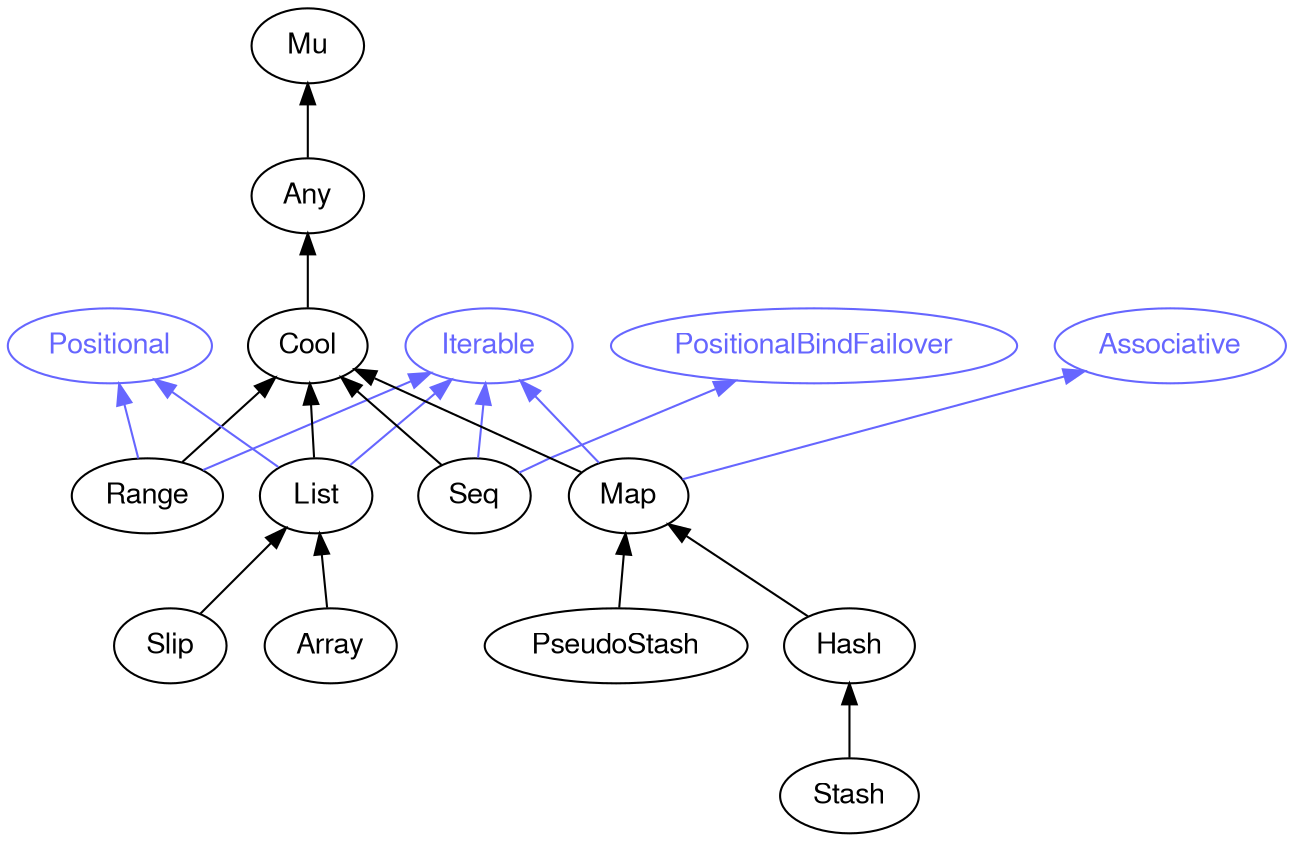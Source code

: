 digraph "perl6-type-graph" {
    rankdir=BT;
    splines=polyline;
    overlap=false; 
    // Types
    "Iterable" [color="#6666FF", fontcolor="#6666FF", href="/type/Iterable", fontname="FreeSans"];
    "Mu" [color="#000000", fontcolor="#000000", href="/type/Mu", fontname="FreeSans"];
    "Any" [color="#000000", fontcolor="#000000", href="/type/Any", fontname="FreeSans"];
    "Cool" [color="#000000", fontcolor="#000000", href="/type/Cool", fontname="FreeSans"];
    "Positional" [color="#6666FF", fontcolor="#6666FF", href="/type/Positional", fontname="FreeSans"];
    "Range" [color="#000000", fontcolor="#000000", href="/type/Range", fontname="FreeSans"];
    "List" [color="#000000", fontcolor="#000000", href="/type/List", fontname="FreeSans"];
    "PositionalBindFailover" [color="#6666FF", fontcolor="#6666FF", href="/type/PositionalBindFailover", fontname="FreeSans"];
    "Seq" [color="#000000", fontcolor="#000000", href="/type/Seq", fontname="FreeSans"];
    "Associative" [color="#6666FF", fontcolor="#6666FF", href="/type/Associative", fontname="FreeSans"];
    "Map" [color="#000000", fontcolor="#000000", href="/type/Map", fontname="FreeSans"];
    "Slip" [color="#000000", fontcolor="#000000", href="/type/Slip", fontname="FreeSans"];
    "Array" [color="#000000", fontcolor="#000000", href="/type/Array", fontname="FreeSans"];
    "PseudoStash" [color="#000000", fontcolor="#000000", href="/type/PseudoStash", fontname="FreeSans"];
    "Hash" [color="#000000", fontcolor="#000000", href="/type/Hash", fontname="FreeSans"];
    "Stash" [color="#000000", fontcolor="#000000", href="/type/Stash", fontname="FreeSans"];

    // Superclasses
    "Any" -> "Mu" [color="#000000"];
    "Cool" -> "Any" [color="#000000"];
    "Range" -> "Cool" [color="#000000"];
    "List" -> "Cool" [color="#000000"];
    "Seq" -> "Cool" [color="#000000"];
    "Map" -> "Cool" [color="#000000"];
    "Slip" -> "List" [color="#000000"];
    "Array" -> "List" [color="#000000"];
    "PseudoStash" -> "Map" [color="#000000"];
    "Hash" -> "Map" [color="#000000"];
    "Stash" -> "Hash" [color="#000000"];

    // Roles
    "Range" -> "Positional" [color="#6666FF"];
    "Range" -> "Iterable" [color="#6666FF"];
    "List" -> "Positional" [color="#6666FF"];
    "List" -> "Iterable" [color="#6666FF"];
    "Seq" -> "Iterable" [color="#6666FF"];
    "Seq" -> "PositionalBindFailover" [color="#6666FF"];
    "Map" -> "Iterable" [color="#6666FF"];
    "Map" -> "Associative" [color="#6666FF"];
}
